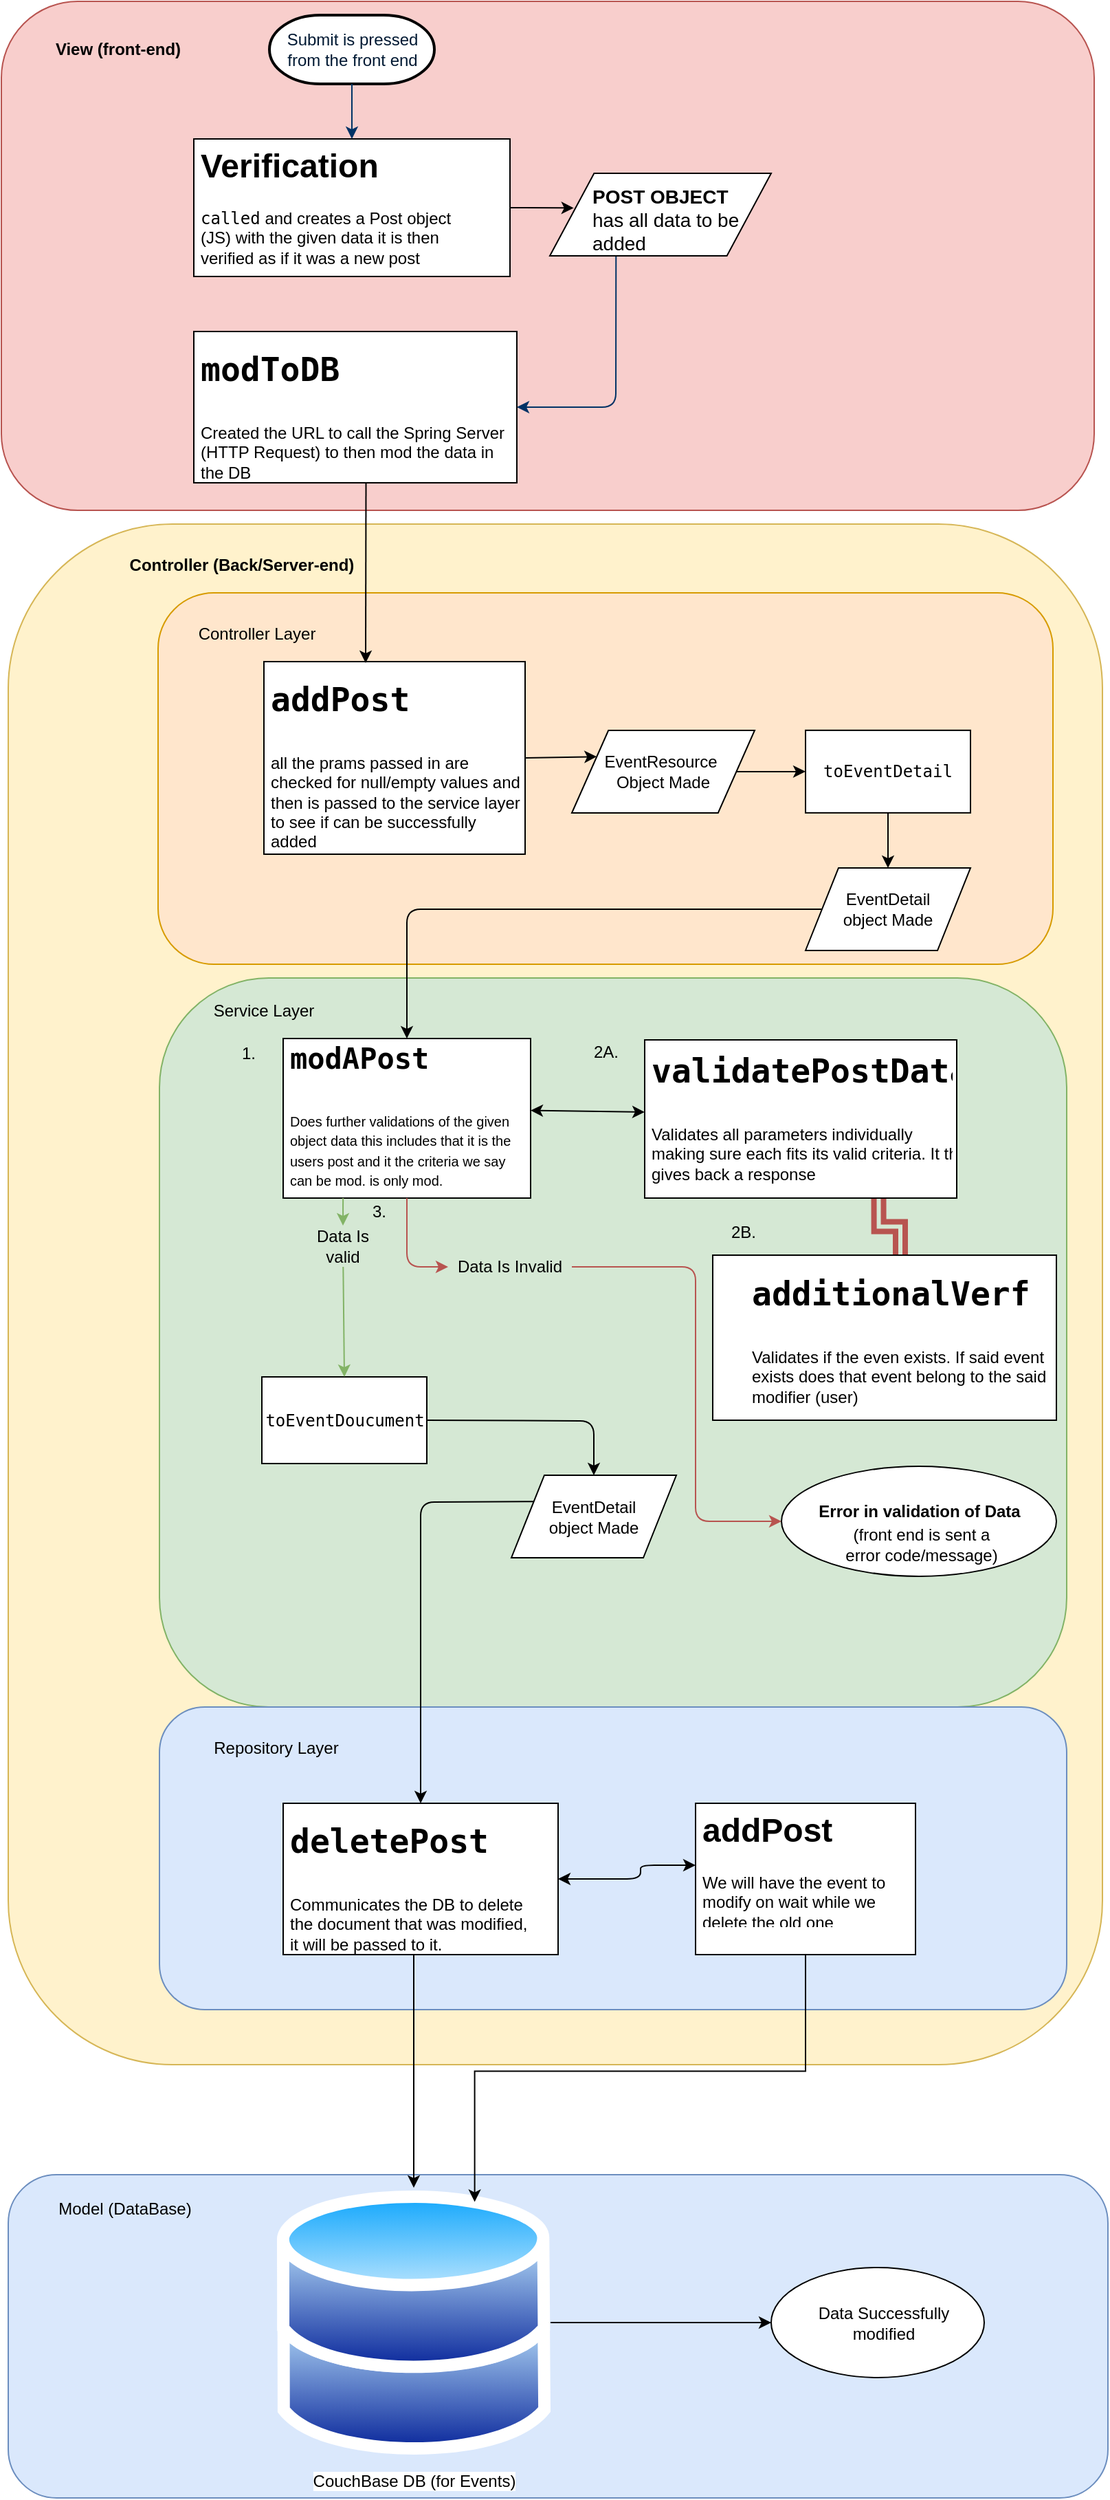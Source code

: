<mxfile version="12.1.1" type="github" pages="1">
  <diagram id="6a731a19-8d31-9384-78a2-239565b7b9f0" name="Page-1">
    <mxGraphModel dx="1408" dy="748" grid="1" gridSize="10" guides="1" tooltips="1" connect="1" arrows="1" fold="1" page="1" pageScale="1" pageWidth="1169" pageHeight="827" background="#ffffff" math="0" shadow="0">
      <root>
        <mxCell id="0"/>
        <mxCell id="1" parent="0"/>
        <mxCell id="35ZcNOYxvB1pqXLSH2v5-153" value="" style="rounded=1;whiteSpace=wrap;html=1;fillColor=#dae8fc;strokeColor=#6c8ebf;" parent="1" vertex="1">
          <mxGeometry x="70" y="1610" width="800" height="235" as="geometry"/>
        </mxCell>
        <mxCell id="35ZcNOYxvB1pqXLSH2v5-60" value="" style="rounded=1;whiteSpace=wrap;html=1;fillColor=#f8cecc;strokeColor=#b85450;" parent="1" vertex="1">
          <mxGeometry x="65" y="30" width="795" height="370" as="geometry"/>
        </mxCell>
        <mxCell id="35ZcNOYxvB1pqXLSH2v5-55" value="" style="rounded=0;whiteSpace=wrap;html=1;" parent="1" vertex="1">
          <mxGeometry x="205" y="130" width="230" height="100" as="geometry"/>
        </mxCell>
        <mxCell id="2" value="Submit is pressed &lt;br&gt;from the front end" style="shape=mxgraph.flowchart.terminator;fillColor=#FFFFFF;strokeColor=#000000;strokeWidth=2;gradientColor=none;gradientDirection=north;fontColor=#001933;fontStyle=0;html=1;" parent="1" vertex="1">
          <mxGeometry x="260" y="40" width="120" height="50" as="geometry"/>
        </mxCell>
        <mxCell id="7" style="fontColor=#001933;fontStyle=1;strokeColor=#003366;strokeWidth=1;html=1;" parent="1" source="2" edge="1">
          <mxGeometry relative="1" as="geometry">
            <mxPoint x="320" y="130" as="targetPoint"/>
          </mxGeometry>
        </mxCell>
        <mxCell id="8" style="fontColor=#001933;fontStyle=1;strokeColor=#003366;strokeWidth=1;html=1;entryX=1;entryY=0.5;entryDx=0;entryDy=0;exitX=0.299;exitY=0.999;exitDx=0;exitDy=0;exitPerimeter=0;" parent="1" source="35ZcNOYxvB1pqXLSH2v5-89" target="35ZcNOYxvB1pqXLSH2v5-67" edge="1">
          <mxGeometry relative="1" as="geometry">
            <mxPoint x="512" y="216" as="sourcePoint"/>
            <mxPoint x="319.5" y="270.0" as="targetPoint"/>
            <Array as="points">
              <mxPoint x="512" y="325"/>
            </Array>
          </mxGeometry>
        </mxCell>
        <mxCell id="35ZcNOYxvB1pqXLSH2v5-59" value="&lt;h1&gt;Verification&lt;br&gt;&lt;/h1&gt;&lt;pre&gt;&lt;div&gt;&lt;span&gt;called&lt;/span&gt;&lt;span style=&quot;font-family: &amp;#34;helvetica&amp;#34; ; white-space: normal&quot;&gt;&amp;nbsp;and creates a Post object (JS)&amp;nbsp;&lt;/span&gt;&lt;font face=&quot;helvetica&quot;&gt;&lt;span style=&quot;white-space: normal&quot;&gt;with the given data it is then verified&amp;nbsp;as if it was a new post&lt;/span&gt;&lt;/font&gt;&lt;/div&gt;&lt;/pre&gt;" style="text;html=1;strokeColor=none;fillColor=none;spacing=5;spacingTop=-20;whiteSpace=wrap;overflow=hidden;rounded=0;" parent="1" vertex="1">
          <mxGeometry x="205" y="130" width="230" height="100" as="geometry"/>
        </mxCell>
        <mxCell id="35ZcNOYxvB1pqXLSH2v5-65" value="&lt;b&gt;View (front-end)&lt;/b&gt;" style="text;html=1;strokeColor=none;fillColor=none;align=center;verticalAlign=middle;whiteSpace=wrap;rounded=0;" parent="1" vertex="1">
          <mxGeometry x="95" y="55" width="110" height="20" as="geometry"/>
        </mxCell>
        <mxCell id="35ZcNOYxvB1pqXLSH2v5-66" value="" style="rounded=0;whiteSpace=wrap;html=1;" parent="1" vertex="1">
          <mxGeometry x="205" y="270" width="235" height="110" as="geometry"/>
        </mxCell>
        <mxCell id="35ZcNOYxvB1pqXLSH2v5-67" value="&lt;h1&gt;&lt;pre&gt;&lt;span&gt;modToDB&lt;/span&gt;&lt;/pre&gt;&lt;/h1&gt;&lt;p&gt;Created the URL to call the Spring Server (HTTP Request) to then mod the data in the DB&lt;/p&gt;" style="text;html=1;strokeColor=none;fillColor=none;spacing=5;spacingTop=-20;whiteSpace=wrap;overflow=hidden;rounded=0;" parent="1" vertex="1">
          <mxGeometry x="205" y="270" width="235" height="110" as="geometry"/>
        </mxCell>
        <mxCell id="35ZcNOYxvB1pqXLSH2v5-70" value="" style="rounded=1;whiteSpace=wrap;html=1;fillColor=#fff2cc;strokeColor=#d6b656;" parent="1" vertex="1">
          <mxGeometry x="70" y="410" width="796" height="1120" as="geometry"/>
        </mxCell>
        <mxCell id="35ZcNOYxvB1pqXLSH2v5-73" value="" style="rounded=1;whiteSpace=wrap;html=1;fillColor=#ffe6cc;strokeColor=#d79b00;" parent="1" vertex="1">
          <mxGeometry x="179" y="460" width="651" height="270" as="geometry"/>
        </mxCell>
        <mxCell id="35ZcNOYxvB1pqXLSH2v5-75" value="Controller Layer" style="text;html=1;strokeColor=none;fillColor=none;align=center;verticalAlign=middle;whiteSpace=wrap;rounded=0;" parent="1" vertex="1">
          <mxGeometry x="196" y="480" width="110" height="20" as="geometry"/>
        </mxCell>
        <mxCell id="35ZcNOYxvB1pqXLSH2v5-77" value="" style="rounded=0;whiteSpace=wrap;html=1;" parent="1" vertex="1">
          <mxGeometry x="256" y="510" width="190" height="140" as="geometry"/>
        </mxCell>
        <mxCell id="35ZcNOYxvB1pqXLSH2v5-78" value="&lt;h1&gt;&lt;pre&gt;&lt;span&gt;addPost&lt;/span&gt;&lt;/pre&gt;&lt;/h1&gt;&lt;p&gt;all the prams passed in are checked for null/empty values and then is passed to the service layer to see if can be successfully added&lt;/p&gt;" style="text;html=1;strokeColor=none;fillColor=none;spacing=5;spacingTop=-20;whiteSpace=wrap;overflow=hidden;rounded=0;" parent="1" vertex="1">
          <mxGeometry x="256" y="510" width="190" height="140" as="geometry"/>
        </mxCell>
        <mxCell id="35ZcNOYxvB1pqXLSH2v5-86" value="" style="endArrow=classic;html=1;exitX=1;exitY=0.5;exitDx=0;exitDy=0;entryX=0.108;entryY=0.42;entryDx=0;entryDy=0;entryPerimeter=0;" parent="1" source="35ZcNOYxvB1pqXLSH2v5-59" target="35ZcNOYxvB1pqXLSH2v5-89" edge="1">
          <mxGeometry width="50" height="50" relative="1" as="geometry">
            <mxPoint x="430" y="210" as="sourcePoint"/>
            <mxPoint x="464.143" y="179.81" as="targetPoint"/>
          </mxGeometry>
        </mxCell>
        <mxCell id="35ZcNOYxvB1pqXLSH2v5-89" value="" style="shape=parallelogram;perimeter=parallelogramPerimeter;whiteSpace=wrap;html=1;" parent="1" vertex="1">
          <mxGeometry x="464" y="155" width="161" height="60" as="geometry"/>
        </mxCell>
        <mxCell id="35ZcNOYxvB1pqXLSH2v5-88" value="&lt;h1 style=&quot;font-size: 14px&quot;&gt;&lt;span&gt;POST OBJECT&lt;/span&gt;&lt;br&gt;&lt;span style=&quot;font-weight: normal&quot;&gt;has all data to be added&lt;/span&gt;&lt;br&gt;&lt;/h1&gt;" style="text;html=1;strokeColor=none;fillColor=none;spacing=5;spacingTop=-20;whiteSpace=wrap;overflow=hidden;rounded=0;" parent="1" vertex="1">
          <mxGeometry x="490" y="165" width="125" height="50" as="geometry"/>
        </mxCell>
        <mxCell id="35ZcNOYxvB1pqXLSH2v5-91" value="" style="rounded=1;whiteSpace=wrap;html=1;fillColor=#d5e8d4;strokeColor=#82b366;" parent="1" vertex="1">
          <mxGeometry x="180" y="740" width="660" height="530" as="geometry"/>
        </mxCell>
        <mxCell id="35ZcNOYxvB1pqXLSH2v5-93" value="Service Layer" style="text;html=1;strokeColor=none;fillColor=none;align=center;verticalAlign=middle;whiteSpace=wrap;rounded=0;" parent="1" vertex="1">
          <mxGeometry x="211" y="754" width="90" height="20" as="geometry"/>
        </mxCell>
        <mxCell id="35ZcNOYxvB1pqXLSH2v5-94" value="&lt;b&gt;Controller (Back/Server-end)&lt;/b&gt;" style="text;html=1;strokeColor=none;fillColor=none;align=center;verticalAlign=middle;whiteSpace=wrap;rounded=0;" parent="1" vertex="1">
          <mxGeometry x="150" y="430" width="180" height="20" as="geometry"/>
        </mxCell>
        <mxCell id="35ZcNOYxvB1pqXLSH2v5-96" value="" style="rounded=0;whiteSpace=wrap;html=1;" parent="1" vertex="1">
          <mxGeometry x="270" y="784" width="180" height="116" as="geometry"/>
        </mxCell>
        <mxCell id="35ZcNOYxvB1pqXLSH2v5-97" value="&lt;h1&gt;&lt;pre&gt;&lt;span&gt;&lt;font style=&quot;font-size: 21px&quot;&gt;modAPost&lt;/font&gt;&lt;/span&gt;&lt;/pre&gt;&lt;/h1&gt;&lt;p&gt;&lt;font style=&quot;font-size: 10px&quot;&gt;Does further validations of the given object data this includes that it is the users post and it the criteria we say can be mod. is only mod.&amp;nbsp;&lt;/font&gt;&lt;/p&gt;" style="text;html=1;strokeColor=none;fillColor=none;spacing=5;spacingTop=-20;whiteSpace=wrap;overflow=hidden;rounded=0;align=left;" parent="1" vertex="1">
          <mxGeometry x="270" y="770" width="180" height="130" as="geometry"/>
        </mxCell>
        <mxCell id="35ZcNOYxvB1pqXLSH2v5-98" value="EventResource&amp;nbsp;&lt;br&gt;Object Made&lt;br&gt;" style="shape=parallelogram;perimeter=parallelogramPerimeter;whiteSpace=wrap;html=1;" parent="1" vertex="1">
          <mxGeometry x="480" y="560" width="133" height="60" as="geometry"/>
        </mxCell>
        <mxCell id="35ZcNOYxvB1pqXLSH2v5-100" value="" style="endArrow=classic;html=1;exitX=1;exitY=0.5;exitDx=0;exitDy=0;entryX=0;entryY=0.25;entryDx=0;entryDy=0;" parent="1" source="35ZcNOYxvB1pqXLSH2v5-78" target="35ZcNOYxvB1pqXLSH2v5-98" edge="1">
          <mxGeometry width="50" height="50" relative="1" as="geometry">
            <mxPoint x="440" y="610" as="sourcePoint"/>
            <mxPoint x="490" y="560" as="targetPoint"/>
          </mxGeometry>
        </mxCell>
        <mxCell id="35ZcNOYxvB1pqXLSH2v5-102" value="" style="endArrow=classic;html=1;entryX=0.5;entryY=0;entryDx=0;entryDy=0;exitX=0;exitY=0.5;exitDx=0;exitDy=0;" parent="1" source="35ZcNOYxvB1pqXLSH2v5-107" target="35ZcNOYxvB1pqXLSH2v5-96" edge="1">
          <mxGeometry width="50" height="50" relative="1" as="geometry">
            <mxPoint x="490" y="700" as="sourcePoint"/>
            <mxPoint x="540" y="650" as="targetPoint"/>
            <Array as="points">
              <mxPoint x="560" y="690"/>
              <mxPoint x="360" y="690"/>
            </Array>
          </mxGeometry>
        </mxCell>
        <mxCell id="35ZcNOYxvB1pqXLSH2v5-106" value="&lt;pre&gt;&lt;span&gt;toEventDetail&lt;/span&gt;&lt;/pre&gt;" style="rounded=0;whiteSpace=wrap;html=1;" parent="1" vertex="1">
          <mxGeometry x="650" y="559.929" width="120" height="60" as="geometry"/>
        </mxCell>
        <mxCell id="35ZcNOYxvB1pqXLSH2v5-107" value="EventDetail&lt;br&gt;object Made&lt;br&gt;" style="shape=parallelogram;perimeter=parallelogramPerimeter;whiteSpace=wrap;html=1;" parent="1" vertex="1">
          <mxGeometry x="650" y="660" width="120" height="60" as="geometry"/>
        </mxCell>
        <mxCell id="35ZcNOYxvB1pqXLSH2v5-108" value="" style="endArrow=classic;html=1;exitX=1;exitY=0.5;exitDx=0;exitDy=0;entryX=0;entryY=0.5;entryDx=0;entryDy=0;" parent="1" source="35ZcNOYxvB1pqXLSH2v5-98" target="35ZcNOYxvB1pqXLSH2v5-106" edge="1">
          <mxGeometry width="50" height="50" relative="1" as="geometry">
            <mxPoint x="600" y="620" as="sourcePoint"/>
            <mxPoint x="650" y="570" as="targetPoint"/>
          </mxGeometry>
        </mxCell>
        <mxCell id="35ZcNOYxvB1pqXLSH2v5-110" value="" style="endArrow=classic;html=1;entryX=0.5;entryY=0;entryDx=0;entryDy=0;exitX=0.5;exitY=1;exitDx=0;exitDy=0;" parent="1" source="35ZcNOYxvB1pqXLSH2v5-106" target="35ZcNOYxvB1pqXLSH2v5-107" edge="1">
          <mxGeometry width="50" height="50" relative="1" as="geometry">
            <mxPoint x="690" y="670" as="sourcePoint"/>
            <mxPoint x="740" y="620" as="targetPoint"/>
          </mxGeometry>
        </mxCell>
        <mxCell id="LNE5Gd2KFqZ17h5GxQ3j-16" style="edgeStyle=orthogonalEdgeStyle;rounded=0;orthogonalLoop=1;jettySize=auto;html=1;exitX=0.75;exitY=1;exitDx=0;exitDy=0;shape=link;fillColor=#f8cecc;strokeColor=#b85450;strokeWidth=4;" edge="1" parent="1" source="35ZcNOYxvB1pqXLSH2v5-113" target="LNE5Gd2KFqZ17h5GxQ3j-9">
          <mxGeometry relative="1" as="geometry"/>
        </mxCell>
        <mxCell id="35ZcNOYxvB1pqXLSH2v5-113" value="" style="rounded=0;whiteSpace=wrap;html=1;" parent="1" vertex="1">
          <mxGeometry x="533" y="785" width="227" height="115" as="geometry"/>
        </mxCell>
        <mxCell id="35ZcNOYxvB1pqXLSH2v5-114" value="&lt;h1&gt;&lt;pre&gt;&lt;span&gt;validatePostData&lt;/span&gt;&lt;/pre&gt;&lt;/h1&gt;&lt;p&gt;Validates all parameters individually making sure each fits its valid criteria. It the gives back a response&amp;nbsp;&lt;/p&gt;" style="text;html=1;strokeColor=none;fillColor=none;spacing=5;spacingTop=-20;whiteSpace=wrap;overflow=hidden;rounded=0;" parent="1" vertex="1">
          <mxGeometry x="533" y="780" width="227" height="115" as="geometry"/>
        </mxCell>
        <mxCell id="35ZcNOYxvB1pqXLSH2v5-116" value="" style="endArrow=classic;startArrow=classic;html=1;entryX=0;entryY=0.5;entryDx=0;entryDy=0;" parent="1" source="35ZcNOYxvB1pqXLSH2v5-97" target="35ZcNOYxvB1pqXLSH2v5-114" edge="1">
          <mxGeometry width="50" height="50" relative="1" as="geometry">
            <mxPoint x="450" y="870" as="sourcePoint"/>
            <mxPoint x="500" y="820" as="targetPoint"/>
          </mxGeometry>
        </mxCell>
        <mxCell id="35ZcNOYxvB1pqXLSH2v5-122" value="" style="endArrow=classic;html=1;entryX=0;entryY=0.5;entryDx=0;entryDy=0;fillColor=#f8cecc;strokeColor=#b85450;exitX=1;exitY=0.5;exitDx=0;exitDy=0;" parent="1" source="35ZcNOYxvB1pqXLSH2v5-168" target="35ZcNOYxvB1pqXLSH2v5-123" edge="1">
          <mxGeometry width="50" height="50" relative="1" as="geometry">
            <mxPoint x="420" y="920" as="sourcePoint"/>
            <mxPoint x="400" y="910" as="targetPoint"/>
            <Array as="points">
              <mxPoint x="570" y="950"/>
              <mxPoint x="570" y="1135"/>
            </Array>
          </mxGeometry>
        </mxCell>
        <mxCell id="35ZcNOYxvB1pqXLSH2v5-123" value="" style="ellipse;whiteSpace=wrap;html=1;" parent="1" vertex="1">
          <mxGeometry x="632.5" y="1095" width="200" height="80" as="geometry"/>
        </mxCell>
        <mxCell id="35ZcNOYxvB1pqXLSH2v5-120" value="&lt;b&gt;Error in validation of Data&lt;/b&gt;" style="text;html=1;strokeColor=none;fillColor=none;align=center;verticalAlign=middle;whiteSpace=wrap;rounded=0;" parent="1" vertex="1">
          <mxGeometry x="652.5" y="1116" width="160" height="24" as="geometry"/>
        </mxCell>
        <mxCell id="35ZcNOYxvB1pqXLSH2v5-128" value="(front end is sent a error code/message)" style="text;html=1;strokeColor=none;fillColor=none;align=center;verticalAlign=middle;whiteSpace=wrap;rounded=0;" parent="1" vertex="1">
          <mxGeometry x="672" y="1142.5" width="125" height="19" as="geometry"/>
        </mxCell>
        <mxCell id="35ZcNOYxvB1pqXLSH2v5-130" value="" style="rounded=1;whiteSpace=wrap;html=1;fillColor=#dae8fc;strokeColor=#6c8ebf;" parent="1" vertex="1">
          <mxGeometry x="180" y="1270" width="660" height="220" as="geometry"/>
        </mxCell>
        <mxCell id="35ZcNOYxvB1pqXLSH2v5-134" value="&lt;pre&gt;&lt;span&gt;toEventDoucument&lt;/span&gt;&lt;/pre&gt;" style="rounded=0;whiteSpace=wrap;html=1;" parent="1" vertex="1">
          <mxGeometry x="254.5" y="1030" width="120" height="63" as="geometry"/>
        </mxCell>
        <mxCell id="35ZcNOYxvB1pqXLSH2v5-135" value="EventDetail&lt;br&gt;object Made&lt;br&gt;" style="shape=parallelogram;perimeter=parallelogramPerimeter;whiteSpace=wrap;html=1;" parent="1" vertex="1">
          <mxGeometry x="436" y="1101.5" width="120" height="60" as="geometry"/>
        </mxCell>
        <mxCell id="35ZcNOYxvB1pqXLSH2v5-137" value="" style="endArrow=classic;html=1;entryX=0.5;entryY=0;entryDx=0;entryDy=0;exitX=1;exitY=0.5;exitDx=0;exitDy=0;" parent="1" source="35ZcNOYxvB1pqXLSH2v5-134" target="35ZcNOYxvB1pqXLSH2v5-135" edge="1">
          <mxGeometry width="50" height="50" relative="1" as="geometry">
            <mxPoint x="439" y="1077" as="sourcePoint"/>
            <mxPoint x="489" y="1027" as="targetPoint"/>
            <Array as="points">
              <mxPoint x="496" y="1062"/>
            </Array>
          </mxGeometry>
        </mxCell>
        <mxCell id="35ZcNOYxvB1pqXLSH2v5-139" value="" style="endArrow=classic;html=1;entryX=0.5;entryY=0;entryDx=0;entryDy=0;fillColor=#d5e8d4;strokeColor=#82b366;" parent="1" source="35ZcNOYxvB1pqXLSH2v5-171" edge="1" target="35ZcNOYxvB1pqXLSH2v5-134">
          <mxGeometry width="50" height="50" relative="1" as="geometry">
            <mxPoint x="314" y="900" as="sourcePoint"/>
            <mxPoint x="314" y="967" as="targetPoint"/>
          </mxGeometry>
        </mxCell>
        <mxCell id="35ZcNOYxvB1pqXLSH2v5-142" value="" style="endArrow=classic;html=1;exitX=0;exitY=0.25;exitDx=0;exitDy=0;entryX=0.5;entryY=0;entryDx=0;entryDy=0;" parent="1" source="35ZcNOYxvB1pqXLSH2v5-135" target="35ZcNOYxvB1pqXLSH2v5-143" edge="1">
          <mxGeometry width="50" height="50" relative="1" as="geometry">
            <mxPoint x="507" y="1090" as="sourcePoint"/>
            <mxPoint x="600" y="1150" as="targetPoint"/>
            <Array as="points">
              <mxPoint x="370" y="1121"/>
            </Array>
          </mxGeometry>
        </mxCell>
        <mxCell id="35ZcNOYxvB1pqXLSH2v5-143" value="" style="rounded=0;whiteSpace=wrap;html=1;" parent="1" vertex="1">
          <mxGeometry x="270" y="1340" width="200" height="110" as="geometry"/>
        </mxCell>
        <mxCell id="35ZcNOYxvB1pqXLSH2v5-145" value="&lt;h1&gt;&lt;pre&gt;&lt;span&gt;deletePost&lt;/span&gt;&lt;/pre&gt;&lt;/h1&gt;&lt;p&gt;Communicates the DB to delete the document that was modified, it will be passed to it.&lt;/p&gt;" style="text;html=1;strokeColor=none;fillColor=none;spacing=5;spacingTop=-20;whiteSpace=wrap;overflow=hidden;rounded=0;" parent="1" vertex="1">
          <mxGeometry x="270" y="1340" width="190" height="120" as="geometry"/>
        </mxCell>
        <mxCell id="35ZcNOYxvB1pqXLSH2v5-147" value="Repository Layer" style="text;html=1;strokeColor=none;fillColor=none;align=center;verticalAlign=middle;whiteSpace=wrap;rounded=0;" parent="1" vertex="1">
          <mxGeometry x="205" y="1290" width="120" height="20" as="geometry"/>
        </mxCell>
        <mxCell id="35ZcNOYxvB1pqXLSH2v5-148" value="" style="endArrow=classic;startArrow=classic;html=1;exitX=1;exitY=0.5;exitDx=0;exitDy=0;entryX=0;entryY=0.5;entryDx=0;entryDy=0;" parent="1" source="35ZcNOYxvB1pqXLSH2v5-143" target="35ZcNOYxvB1pqXLSH2v5-150" edge="1">
          <mxGeometry width="50" height="50" relative="1" as="geometry">
            <mxPoint x="500" y="1430" as="sourcePoint"/>
            <mxPoint x="550" y="1390" as="targetPoint"/>
            <Array as="points">
              <mxPoint x="530" y="1395"/>
              <mxPoint x="530" y="1385"/>
            </Array>
          </mxGeometry>
        </mxCell>
        <mxCell id="35ZcNOYxvB1pqXLSH2v5-149" value="" style="rounded=0;whiteSpace=wrap;html=1;" parent="1" vertex="1">
          <mxGeometry x="570" y="1340" width="160" height="110" as="geometry"/>
        </mxCell>
        <mxCell id="35ZcNOYxvB1pqXLSH2v5-150" value="&lt;h1&gt;addPost&lt;/h1&gt;&lt;p&gt;We will have the event to modify on wait while we delete the old one&lt;/p&gt;" style="text;html=1;strokeColor=none;fillColor=none;spacing=5;spacingTop=-20;whiteSpace=wrap;overflow=hidden;rounded=0;" parent="1" vertex="1">
          <mxGeometry x="570" y="1340" width="160" height="90" as="geometry"/>
        </mxCell>
        <mxCell id="35ZcNOYxvB1pqXLSH2v5-151" value="CouchBase DB (for Events)" style="aspect=fixed;perimeter=ellipsePerimeter;html=1;align=center;shadow=0;dashed=0;spacingTop=3;image;image=img/lib/active_directory/databases.svg;" parent="1" vertex="1">
          <mxGeometry x="265.5" y="1619.5" width="199" height="196" as="geometry"/>
        </mxCell>
        <mxCell id="35ZcNOYxvB1pqXLSH2v5-152" value="" style="endArrow=classic;html=1;entryX=0.5;entryY=0;entryDx=0;entryDy=0;" parent="1" target="35ZcNOYxvB1pqXLSH2v5-151" edge="1">
          <mxGeometry width="50" height="50" relative="1" as="geometry">
            <mxPoint x="365" y="1450" as="sourcePoint"/>
            <mxPoint x="390" y="1340" as="targetPoint"/>
          </mxGeometry>
        </mxCell>
        <mxCell id="35ZcNOYxvB1pqXLSH2v5-154" value="Model (DataBase)" style="text;html=1;strokeColor=none;fillColor=none;align=center;verticalAlign=middle;whiteSpace=wrap;rounded=0;" parent="1" vertex="1">
          <mxGeometry x="95" y="1625" width="120" height="20" as="geometry"/>
        </mxCell>
        <mxCell id="35ZcNOYxvB1pqXLSH2v5-155" value="" style="ellipse;whiteSpace=wrap;html=1;" parent="1" vertex="1">
          <mxGeometry x="625" y="1677.5" width="155" height="80" as="geometry"/>
        </mxCell>
        <mxCell id="35ZcNOYxvB1pqXLSH2v5-160" value="" style="endArrow=classic;html=1;exitX=1;exitY=0.5;exitDx=0;exitDy=0;entryX=0;entryY=0.5;entryDx=0;entryDy=0;" parent="1" source="35ZcNOYxvB1pqXLSH2v5-151" target="35ZcNOYxvB1pqXLSH2v5-155" edge="1">
          <mxGeometry width="50" height="50" relative="1" as="geometry">
            <mxPoint x="580" y="1754.5" as="sourcePoint"/>
            <mxPoint x="630" y="1704.5" as="targetPoint"/>
          </mxGeometry>
        </mxCell>
        <mxCell id="35ZcNOYxvB1pqXLSH2v5-161" value="Data Successfully modified" style="text;html=1;strokeColor=none;fillColor=none;align=center;verticalAlign=middle;whiteSpace=wrap;rounded=0;" parent="1" vertex="1">
          <mxGeometry x="646.5" y="1696" width="120" height="43" as="geometry"/>
        </mxCell>
        <mxCell id="35ZcNOYxvB1pqXLSH2v5-162" value="" style="endArrow=classic;html=1;exitX=0.533;exitY=0.998;exitDx=0;exitDy=0;exitPerimeter=0;" parent="1" source="35ZcNOYxvB1pqXLSH2v5-67" edge="1">
          <mxGeometry width="50" height="50" relative="1" as="geometry">
            <mxPoint x="330" y="378" as="sourcePoint"/>
            <mxPoint x="330" y="511" as="targetPoint"/>
          </mxGeometry>
        </mxCell>
        <mxCell id="35ZcNOYxvB1pqXLSH2v5-164" value="1." style="text;html=1;strokeColor=none;fillColor=none;align=center;verticalAlign=middle;whiteSpace=wrap;rounded=0;" parent="1" vertex="1">
          <mxGeometry x="225" y="785" width="40" height="20" as="geometry"/>
        </mxCell>
        <mxCell id="35ZcNOYxvB1pqXLSH2v5-165" value="2A." style="text;html=1;strokeColor=none;fillColor=none;align=center;verticalAlign=middle;whiteSpace=wrap;rounded=0;" parent="1" vertex="1">
          <mxGeometry x="485" y="784" width="40" height="20" as="geometry"/>
        </mxCell>
        <mxCell id="35ZcNOYxvB1pqXLSH2v5-166" value="3." style="text;html=1;strokeColor=none;fillColor=none;align=center;verticalAlign=middle;whiteSpace=wrap;rounded=0;" parent="1" vertex="1">
          <mxGeometry x="320" y="900" width="40" height="20" as="geometry"/>
        </mxCell>
        <mxCell id="35ZcNOYxvB1pqXLSH2v5-168" value="Data Is Invalid" style="text;html=1;strokeColor=none;fillColor=none;align=center;verticalAlign=middle;whiteSpace=wrap;rounded=0;" parent="1" vertex="1">
          <mxGeometry x="390" y="945" width="90" height="10" as="geometry"/>
        </mxCell>
        <mxCell id="35ZcNOYxvB1pqXLSH2v5-170" value="" style="endArrow=classic;html=1;exitX=0.5;exitY=1;exitDx=0;exitDy=0;entryX=0;entryY=0.5;entryDx=0;entryDy=0;fillColor=#f8cecc;strokeColor=#b85450;" parent="1" source="35ZcNOYxvB1pqXLSH2v5-97" target="35ZcNOYxvB1pqXLSH2v5-168" edge="1">
          <mxGeometry width="50" height="50" relative="1" as="geometry">
            <mxPoint x="360.333" y="899.667" as="sourcePoint"/>
            <mxPoint x="570.333" y="949.667" as="targetPoint"/>
            <Array as="points">
              <mxPoint x="360" y="950"/>
            </Array>
          </mxGeometry>
        </mxCell>
        <mxCell id="35ZcNOYxvB1pqXLSH2v5-171" value="Data Is valid" style="text;html=1;strokeColor=none;fillColor=none;align=center;verticalAlign=middle;whiteSpace=wrap;rounded=0;" parent="1" vertex="1">
          <mxGeometry x="281" y="920" width="65" height="30" as="geometry"/>
        </mxCell>
        <mxCell id="35ZcNOYxvB1pqXLSH2v5-172" value="" style="endArrow=classic;html=1;entryX=0.5;entryY=0;entryDx=0;entryDy=0;fillColor=#d5e8d4;strokeColor=#82b366;exitX=0.242;exitY=1;exitDx=0;exitDy=0;exitPerimeter=0;" parent="1" source="35ZcNOYxvB1pqXLSH2v5-97" target="35ZcNOYxvB1pqXLSH2v5-171" edge="1">
          <mxGeometry width="50" height="50" relative="1" as="geometry">
            <mxPoint x="314" y="900" as="sourcePoint"/>
            <mxPoint x="314" y="967" as="targetPoint"/>
          </mxGeometry>
        </mxCell>
        <mxCell id="LNE5Gd2KFqZ17h5GxQ3j-10" value="" style="rounded=0;whiteSpace=wrap;html=1;" vertex="1" parent="1">
          <mxGeometry x="582.5" y="941.5" width="250" height="120" as="geometry"/>
        </mxCell>
        <mxCell id="LNE5Gd2KFqZ17h5GxQ3j-9" value="&lt;h1&gt;&lt;pre&gt;additionalVerf&lt;/pre&gt;&lt;/h1&gt;&lt;p&gt;Validates if the even exists. If said event exists does that event belong to the said modifier (user)&lt;/p&gt;" style="text;html=1;strokeColor=none;fillColor=none;spacing=5;spacingTop=-20;whiteSpace=wrap;overflow=hidden;rounded=0;" vertex="1" parent="1">
          <mxGeometry x="605.5" y="941.5" width="227" height="115" as="geometry"/>
        </mxCell>
        <mxCell id="LNE5Gd2KFqZ17h5GxQ3j-15" value="2B." style="text;html=1;strokeColor=none;fillColor=none;align=center;verticalAlign=middle;whiteSpace=wrap;rounded=0;" vertex="1" parent="1">
          <mxGeometry x="585" y="915" width="40" height="20" as="geometry"/>
        </mxCell>
        <mxCell id="LNE5Gd2KFqZ17h5GxQ3j-18" style="edgeStyle=orthogonalEdgeStyle;rounded=0;orthogonalLoop=1;jettySize=auto;html=1;exitX=0.5;exitY=1;exitDx=0;exitDy=0;entryX=0.75;entryY=0;entryDx=0;entryDy=0;strokeWidth=1;" edge="1" parent="1" source="35ZcNOYxvB1pqXLSH2v5-149" target="35ZcNOYxvB1pqXLSH2v5-151">
          <mxGeometry relative="1" as="geometry"/>
        </mxCell>
      </root>
    </mxGraphModel>
  </diagram>
</mxfile>
